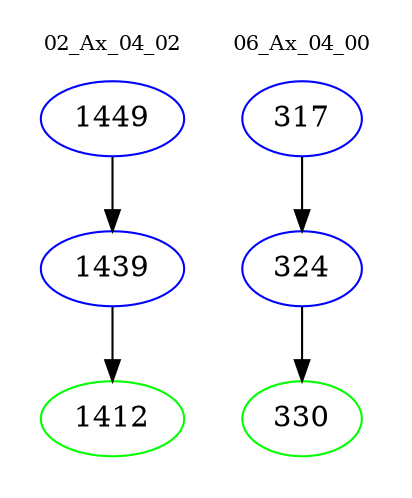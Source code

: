 digraph{
subgraph cluster_0 {
color = white
label = "02_Ax_04_02";
fontsize=10;
T0_1449 [label="1449", color="blue"]
T0_1449 -> T0_1439 [color="black"]
T0_1439 [label="1439", color="blue"]
T0_1439 -> T0_1412 [color="black"]
T0_1412 [label="1412", color="green"]
}
subgraph cluster_1 {
color = white
label = "06_Ax_04_00";
fontsize=10;
T1_317 [label="317", color="blue"]
T1_317 -> T1_324 [color="black"]
T1_324 [label="324", color="blue"]
T1_324 -> T1_330 [color="black"]
T1_330 [label="330", color="green"]
}
}
